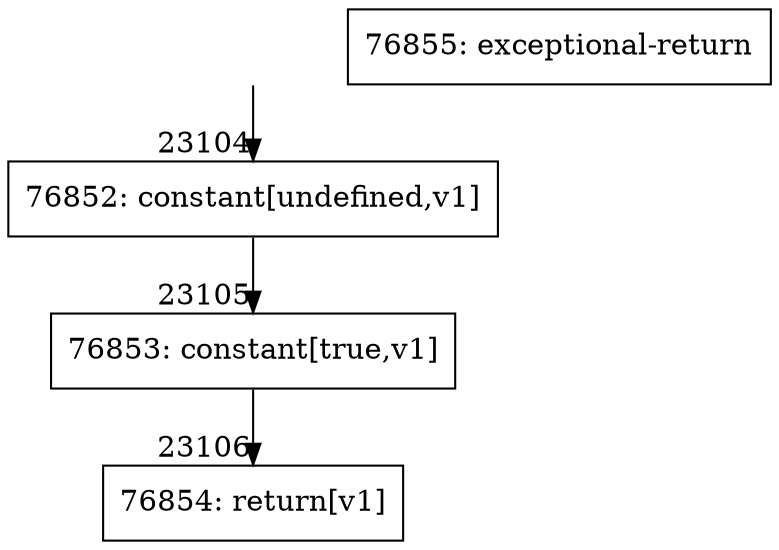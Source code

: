 digraph {
rankdir="TD"
BB_entry2012[shape=none,label=""];
BB_entry2012 -> BB23104 [tailport=s, headport=n, headlabel="    23104"]
BB23104 [shape=record label="{76852: constant[undefined,v1]}" ] 
BB23104 -> BB23105 [tailport=s, headport=n, headlabel="      23105"]
BB23105 [shape=record label="{76853: constant[true,v1]}" ] 
BB23105 -> BB23106 [tailport=s, headport=n, headlabel="      23106"]
BB23106 [shape=record label="{76854: return[v1]}" ] 
BB23107 [shape=record label="{76855: exceptional-return}" ] 
//#$~ 43179
}
